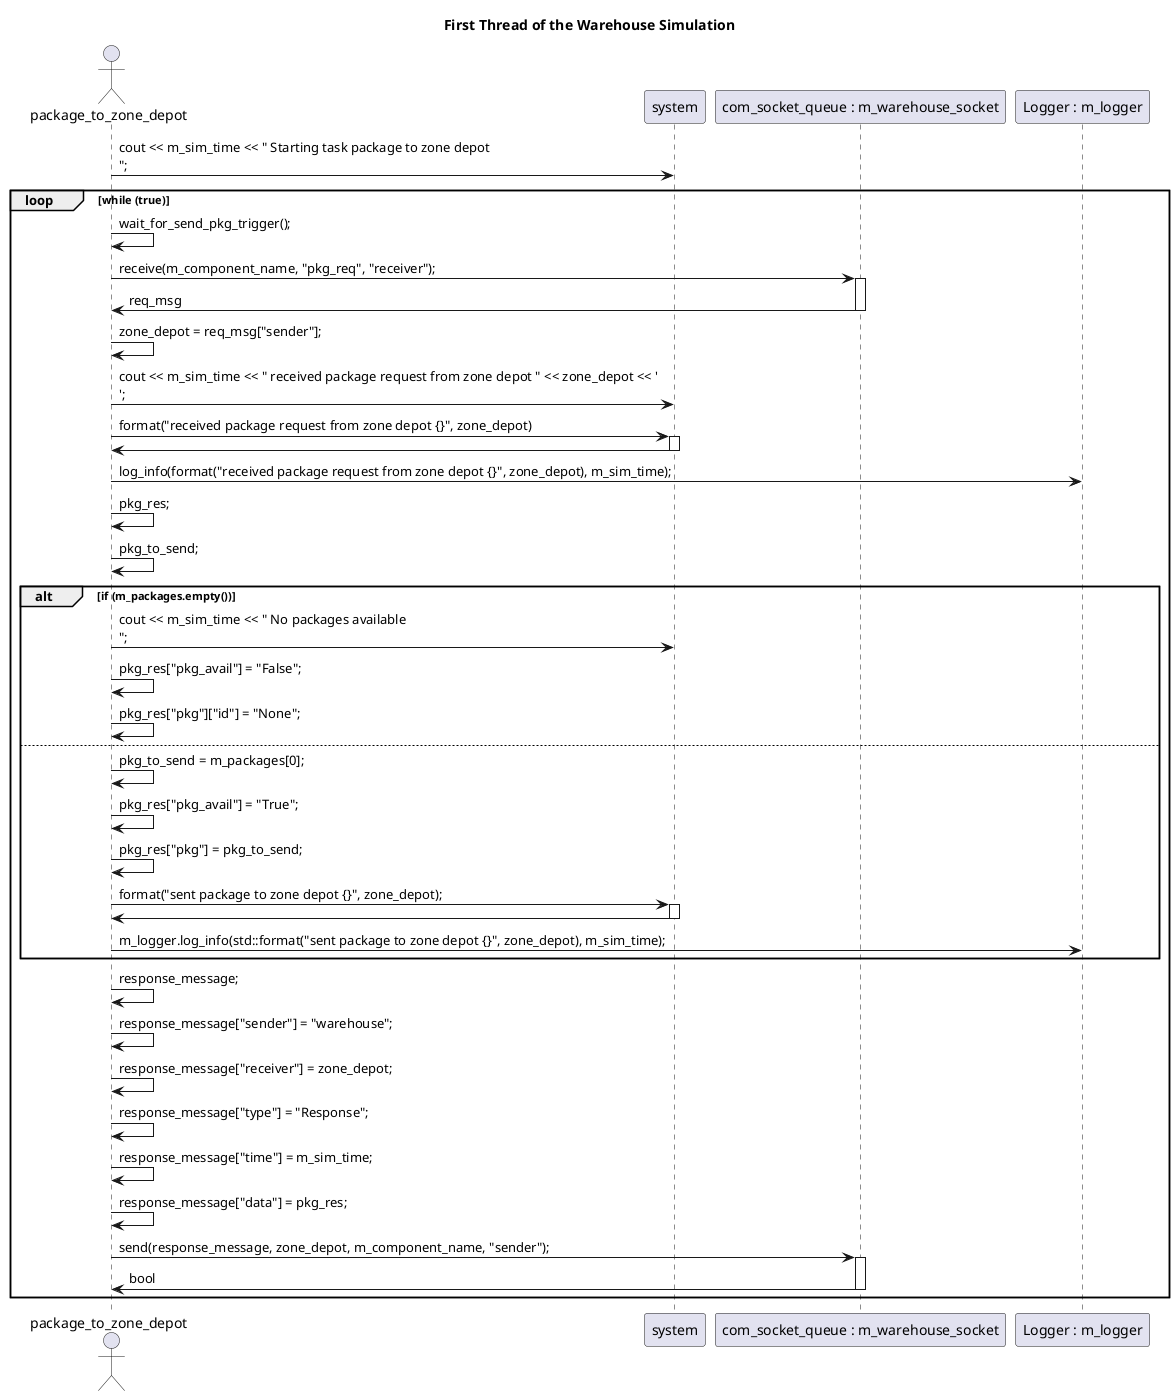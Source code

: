 @startuml
title First Thread of the Warehouse Simulation

actor package_to_zone_depot
participant system
participant "com_socket_queue : m_warehouse_socket" as com_socket_queue
participant "Logger : m_logger" as Logger


package_to_zone_depot -> system: cout << m_sim_time << " Starting task package to zone depot\n";

loop while (true)

    package_to_zone_depot -> package_to_zone_depot: wait_for_send_pkg_trigger();
    
    package_to_zone_depot -> com_socket_queue: receive(m_component_name, "pkg_req", "receiver");
    activate com_socket_queue
    com_socket_queue -> package_to_zone_depot: req_msg
    deactivate com_socket_queue

    
    package_to_zone_depot -> package_to_zone_depot:zone_depot = req_msg["sender"];
    package_to_zone_depot -> system:cout << m_sim_time << " received package request from zone depot " << zone_depot << '\n';
    

    package_to_zone_depot -> system: format("received package request from zone depot {}", zone_depot)
    activate system
    system -> package_to_zone_depot: 
    deactivate system
    package_to_zone_depot -> Logger: log_info(format("received package request from zone depot {}", zone_depot), m_sim_time);
    
    
    package_to_zone_depot -> package_to_zone_depot: pkg_res;
    package_to_zone_depot -> package_to_zone_depot: pkg_to_send;
    
'm_packeges is a json file was mach ich jetzt damit kann ich das so lassen? Also ist das auch im main drin oder in einer anderen klasse?
    
    alt if (m_packages.empty())
        package_to_zone_depot-> system: cout << m_sim_time << " No packages available\n";
        package_to_zone_depot-> package_to_zone_depot: pkg_res["pkg_avail"] = "False";
        package_to_zone_depot-> package_to_zone_depot: pkg_res["pkg"]["id"] = "None";
    
    else 
        package_to_zone_depot-> package_to_zone_depot: pkg_to_send = m_packages[0];
        package_to_zone_depot-> package_to_zone_depot: pkg_res["pkg_avail"] = "True";
        package_to_zone_depot-> package_to_zone_depot: pkg_res["pkg"] = pkg_to_send;
    
        package_to_zone_depot-> system: format("sent package to zone depot {}", zone_depot);
        activate system
        system -> package_to_zone_depot: 
        deactivate system
        package_to_zone_depot -> Logger: m_logger.log_info(std::format("sent package to zone depot {}", zone_depot), m_sim_time);
    end

    
    package_to_zone_depot-> package_to_zone_depot: response_message;
    package_to_zone_depot-> package_to_zone_depot: response_message["sender"] = "warehouse";
    package_to_zone_depot-> package_to_zone_depot: response_message["receiver"] = zone_depot;
    package_to_zone_depot-> package_to_zone_depot: response_message["type"] = "Response";
    package_to_zone_depot-> package_to_zone_depot: response_message["time"] = m_sim_time;
    package_to_zone_depot-> package_to_zone_depot: response_message["data"] = pkg_res;



    
    package_to_zone_depot-> com_socket_queue: send(response_message, zone_depot, m_component_name, "sender");
    activate com_socket_queue
    com_socket_queue -> package_to_zone_depot: bool
    deactivate com_socket_queue
end


@enduml
